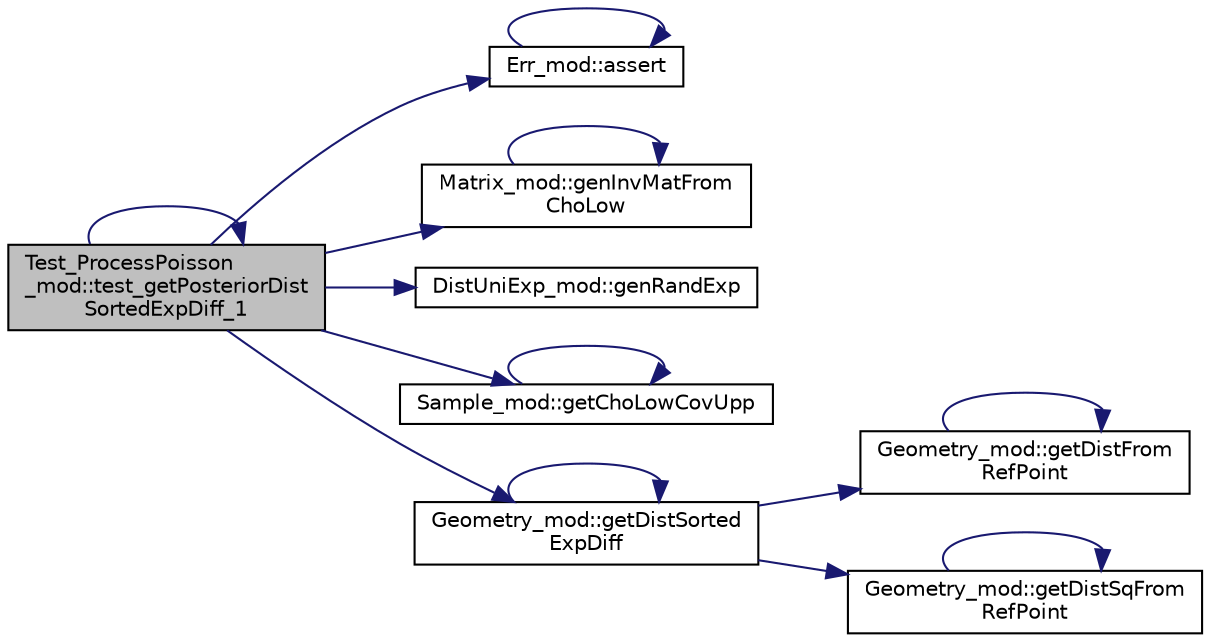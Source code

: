 digraph "Test_ProcessPoisson_mod::test_getPosteriorDistSortedExpDiff_1"
{
 // LATEX_PDF_SIZE
  edge [fontname="Helvetica",fontsize="10",labelfontname="Helvetica",labelfontsize="10"];
  node [fontname="Helvetica",fontsize="10",shape=record];
  rankdir="LR";
  Node1 [label="Test_ProcessPoisson\l_mod::test_getPosteriorDist\lSortedExpDiff_1",height=0.2,width=0.4,color="black", fillcolor="grey75", style="filled", fontcolor="black",tooltip="Test getPosteriorDistSortedExpDiff() with a uniform cubic distribution."];
  Node1 -> Node2 [color="midnightblue",fontsize="10",style="solid"];
  Node2 [label="Err_mod::assert",height=0.2,width=0.4,color="black", fillcolor="white", style="filled",URL="$namespaceErr__mod.html#a36a83db6a4f7bbdd52e4e1a4da550e31",tooltip="Verify the assertion holds. If not, print the (optional) input message on stdout and return or error-..."];
  Node2 -> Node2 [color="midnightblue",fontsize="10",style="solid"];
  Node1 -> Node3 [color="midnightblue",fontsize="10",style="solid"];
  Node3 [label="Matrix_mod::genInvMatFrom\lChoLow",height=0.2,width=0.4,color="black", fillcolor="white", style="filled",URL="$namespaceMatrix__mod.html#a9d5274f6fbae77140a1857d6ef6ee5a3",tooltip="Generate the inverse matrix of a symmetric-positive-definite matrix, whose Cholesky Lower triangle is..."];
  Node3 -> Node3 [color="midnightblue",fontsize="10",style="solid"];
  Node1 -> Node4 [color="midnightblue",fontsize="10",style="solid"];
  Node4 [label="DistUniExp_mod::genRandExp",height=0.2,width=0.4,color="black", fillcolor="white", style="filled",URL="$namespaceDistUniExp__mod.html#ac4e1119ef5b7964a1b949bdcfb0b206a",tooltip="Return a random Exponential-distributed value whose inverse mean is given as input."];
  Node1 -> Node5 [color="midnightblue",fontsize="10",style="solid"];
  Node5 [label="Sample_mod::getChoLowCovUpp",height=0.2,width=0.4,color="black", fillcolor="white", style="filled",URL="$namespaceSample__mod.html#af9dafbc79f11fc37f384877e49f3bf27",tooltip="Return the lower triangle Cholesky Factor of the covariance matrix of a set of points in the lower pa..."];
  Node5 -> Node5 [color="midnightblue",fontsize="10",style="solid"];
  Node1 -> Node6 [color="midnightblue",fontsize="10",style="solid"];
  Node6 [label="Geometry_mod::getDistSorted\lExpDiff",height=0.2,width=0.4,color="black", fillcolor="white", style="filled",URL="$namespaceGeometry__mod.html#aa4755e0e280bb7e8a213e8b85663cf7f",tooltip="Return the estimated mean and standard deviation of the volume occupied by a set of np points uniform..."];
  Node6 -> Node7 [color="midnightblue",fontsize="10",style="solid"];
  Node7 [label="Geometry_mod::getDistFrom\lRefPoint",height=0.2,width=0.4,color="black", fillcolor="white", style="filled",URL="$namespaceGeometry__mod.html#ae4e6eff3b740d47905047cebfe076e91",tooltip="Return the distances of the set of np input Point(nd,np) of dimension nd from the reference input poi..."];
  Node7 -> Node7 [color="midnightblue",fontsize="10",style="solid"];
  Node6 -> Node6 [color="midnightblue",fontsize="10",style="solid"];
  Node6 -> Node8 [color="midnightblue",fontsize="10",style="solid"];
  Node8 [label="Geometry_mod::getDistSqFrom\lRefPoint",height=0.2,width=0.4,color="black", fillcolor="white", style="filled",URL="$namespaceGeometry__mod.html#a3876a2ed53d3d2c36f078ca2097dee39",tooltip="Return the distances-squared of the set of np input Point(nd,np) of dimension nd from the reference i..."];
  Node8 -> Node8 [color="midnightblue",fontsize="10",style="solid"];
  Node1 -> Node1 [color="midnightblue",fontsize="10",style="solid"];
}
